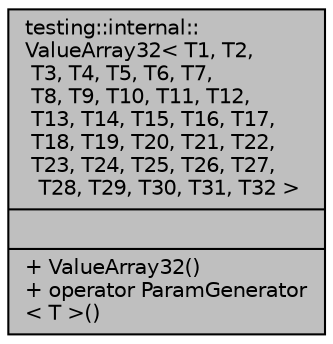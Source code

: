 digraph "testing::internal::ValueArray32&lt; T1, T2, T3, T4, T5, T6, T7, T8, T9, T10, T11, T12, T13, T14, T15, T16, T17, T18, T19, T20, T21, T22, T23, T24, T25, T26, T27, T28, T29, T30, T31, T32 &gt;"
{
 // LATEX_PDF_SIZE
  edge [fontname="Helvetica",fontsize="10",labelfontname="Helvetica",labelfontsize="10"];
  node [fontname="Helvetica",fontsize="10",shape=record];
  Node1 [label="{testing::internal::\lValueArray32\< T1, T2,\l T3, T4, T5, T6, T7,\l T8, T9, T10, T11, T12,\l T13, T14, T15, T16, T17,\l T18, T19, T20, T21, T22,\l T23, T24, T25, T26, T27,\l T28, T29, T30, T31, T32 \>\n||+ ValueArray32()\l+ operator ParamGenerator\l\< T \>()\l}",height=0.2,width=0.4,color="black", fillcolor="grey75", style="filled", fontcolor="black",tooltip=" "];
}
